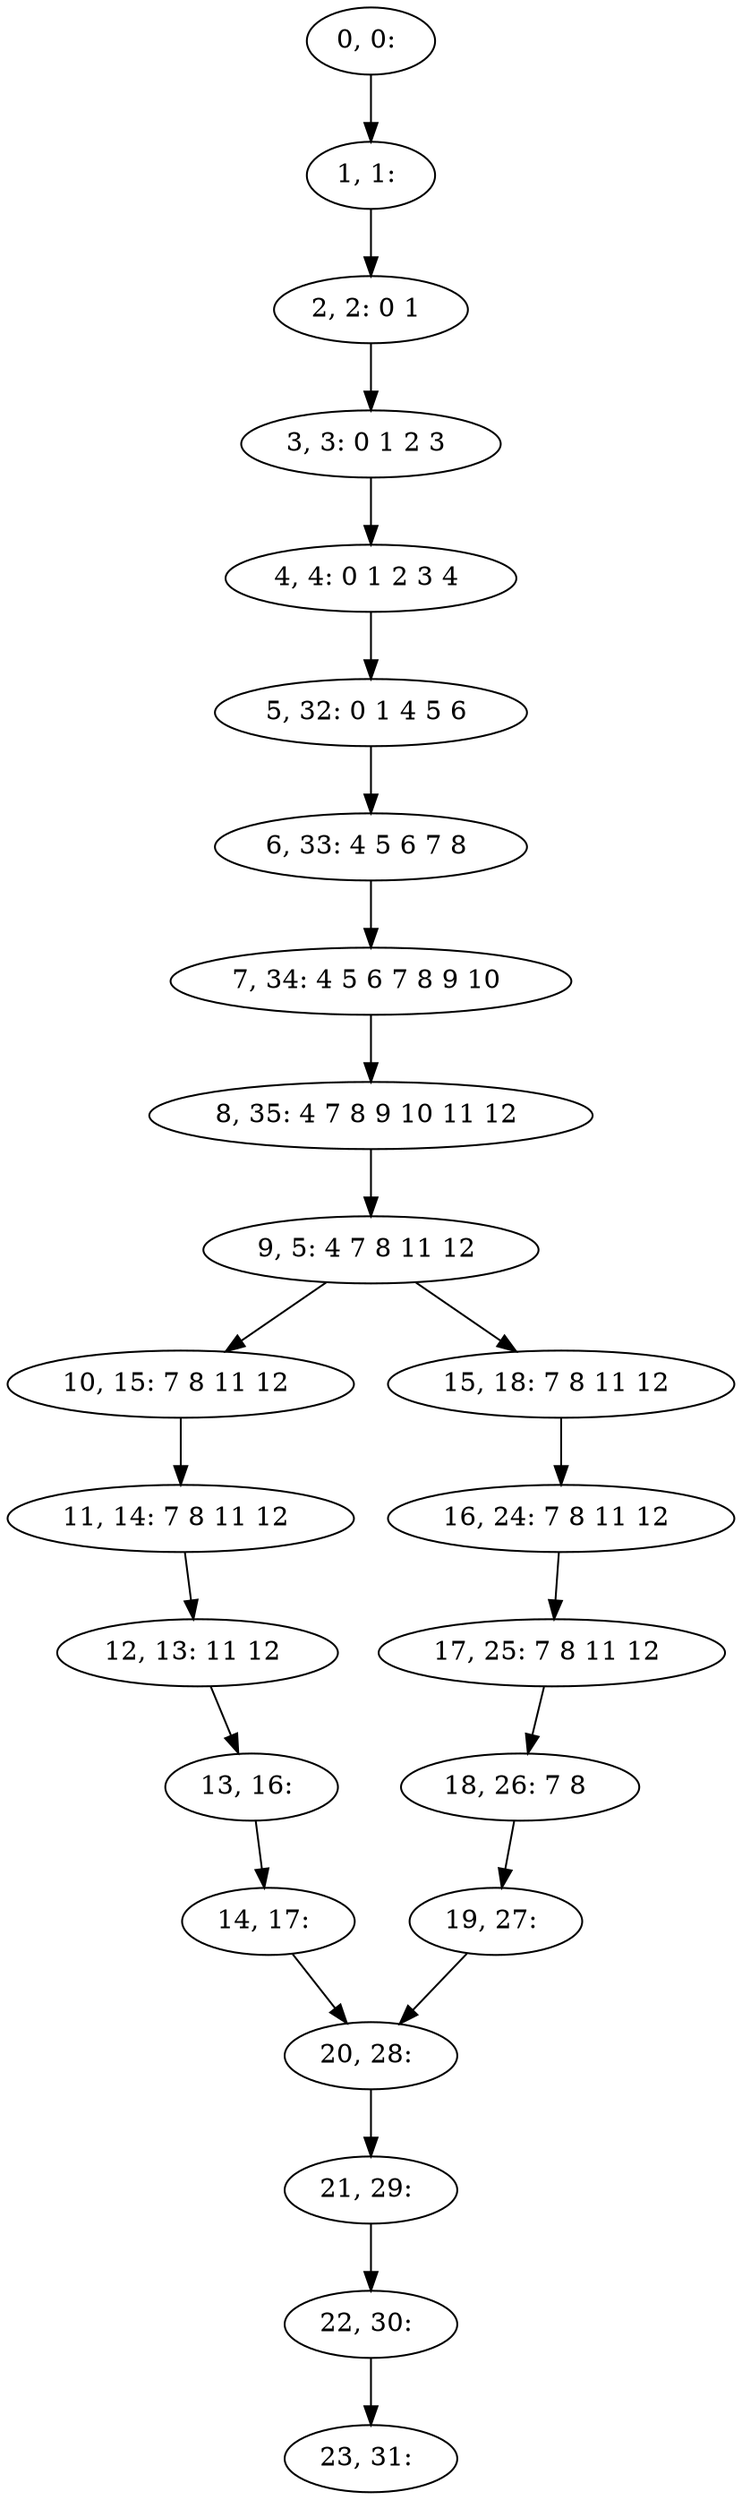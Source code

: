 digraph G {
0[label="0, 0: "];
1[label="1, 1: "];
2[label="2, 2: 0 1 "];
3[label="3, 3: 0 1 2 3 "];
4[label="4, 4: 0 1 2 3 4 "];
5[label="5, 32: 0 1 4 5 6 "];
6[label="6, 33: 4 5 6 7 8 "];
7[label="7, 34: 4 5 6 7 8 9 10 "];
8[label="8, 35: 4 7 8 9 10 11 12 "];
9[label="9, 5: 4 7 8 11 12 "];
10[label="10, 15: 7 8 11 12 "];
11[label="11, 14: 7 8 11 12 "];
12[label="12, 13: 11 12 "];
13[label="13, 16: "];
14[label="14, 17: "];
15[label="15, 18: 7 8 11 12 "];
16[label="16, 24: 7 8 11 12 "];
17[label="17, 25: 7 8 11 12 "];
18[label="18, 26: 7 8 "];
19[label="19, 27: "];
20[label="20, 28: "];
21[label="21, 29: "];
22[label="22, 30: "];
23[label="23, 31: "];
0->1 ;
1->2 ;
2->3 ;
3->4 ;
4->5 ;
5->6 ;
6->7 ;
7->8 ;
8->9 ;
9->10 ;
9->15 ;
10->11 ;
11->12 ;
12->13 ;
13->14 ;
14->20 ;
15->16 ;
16->17 ;
17->18 ;
18->19 ;
19->20 ;
20->21 ;
21->22 ;
22->23 ;
}
